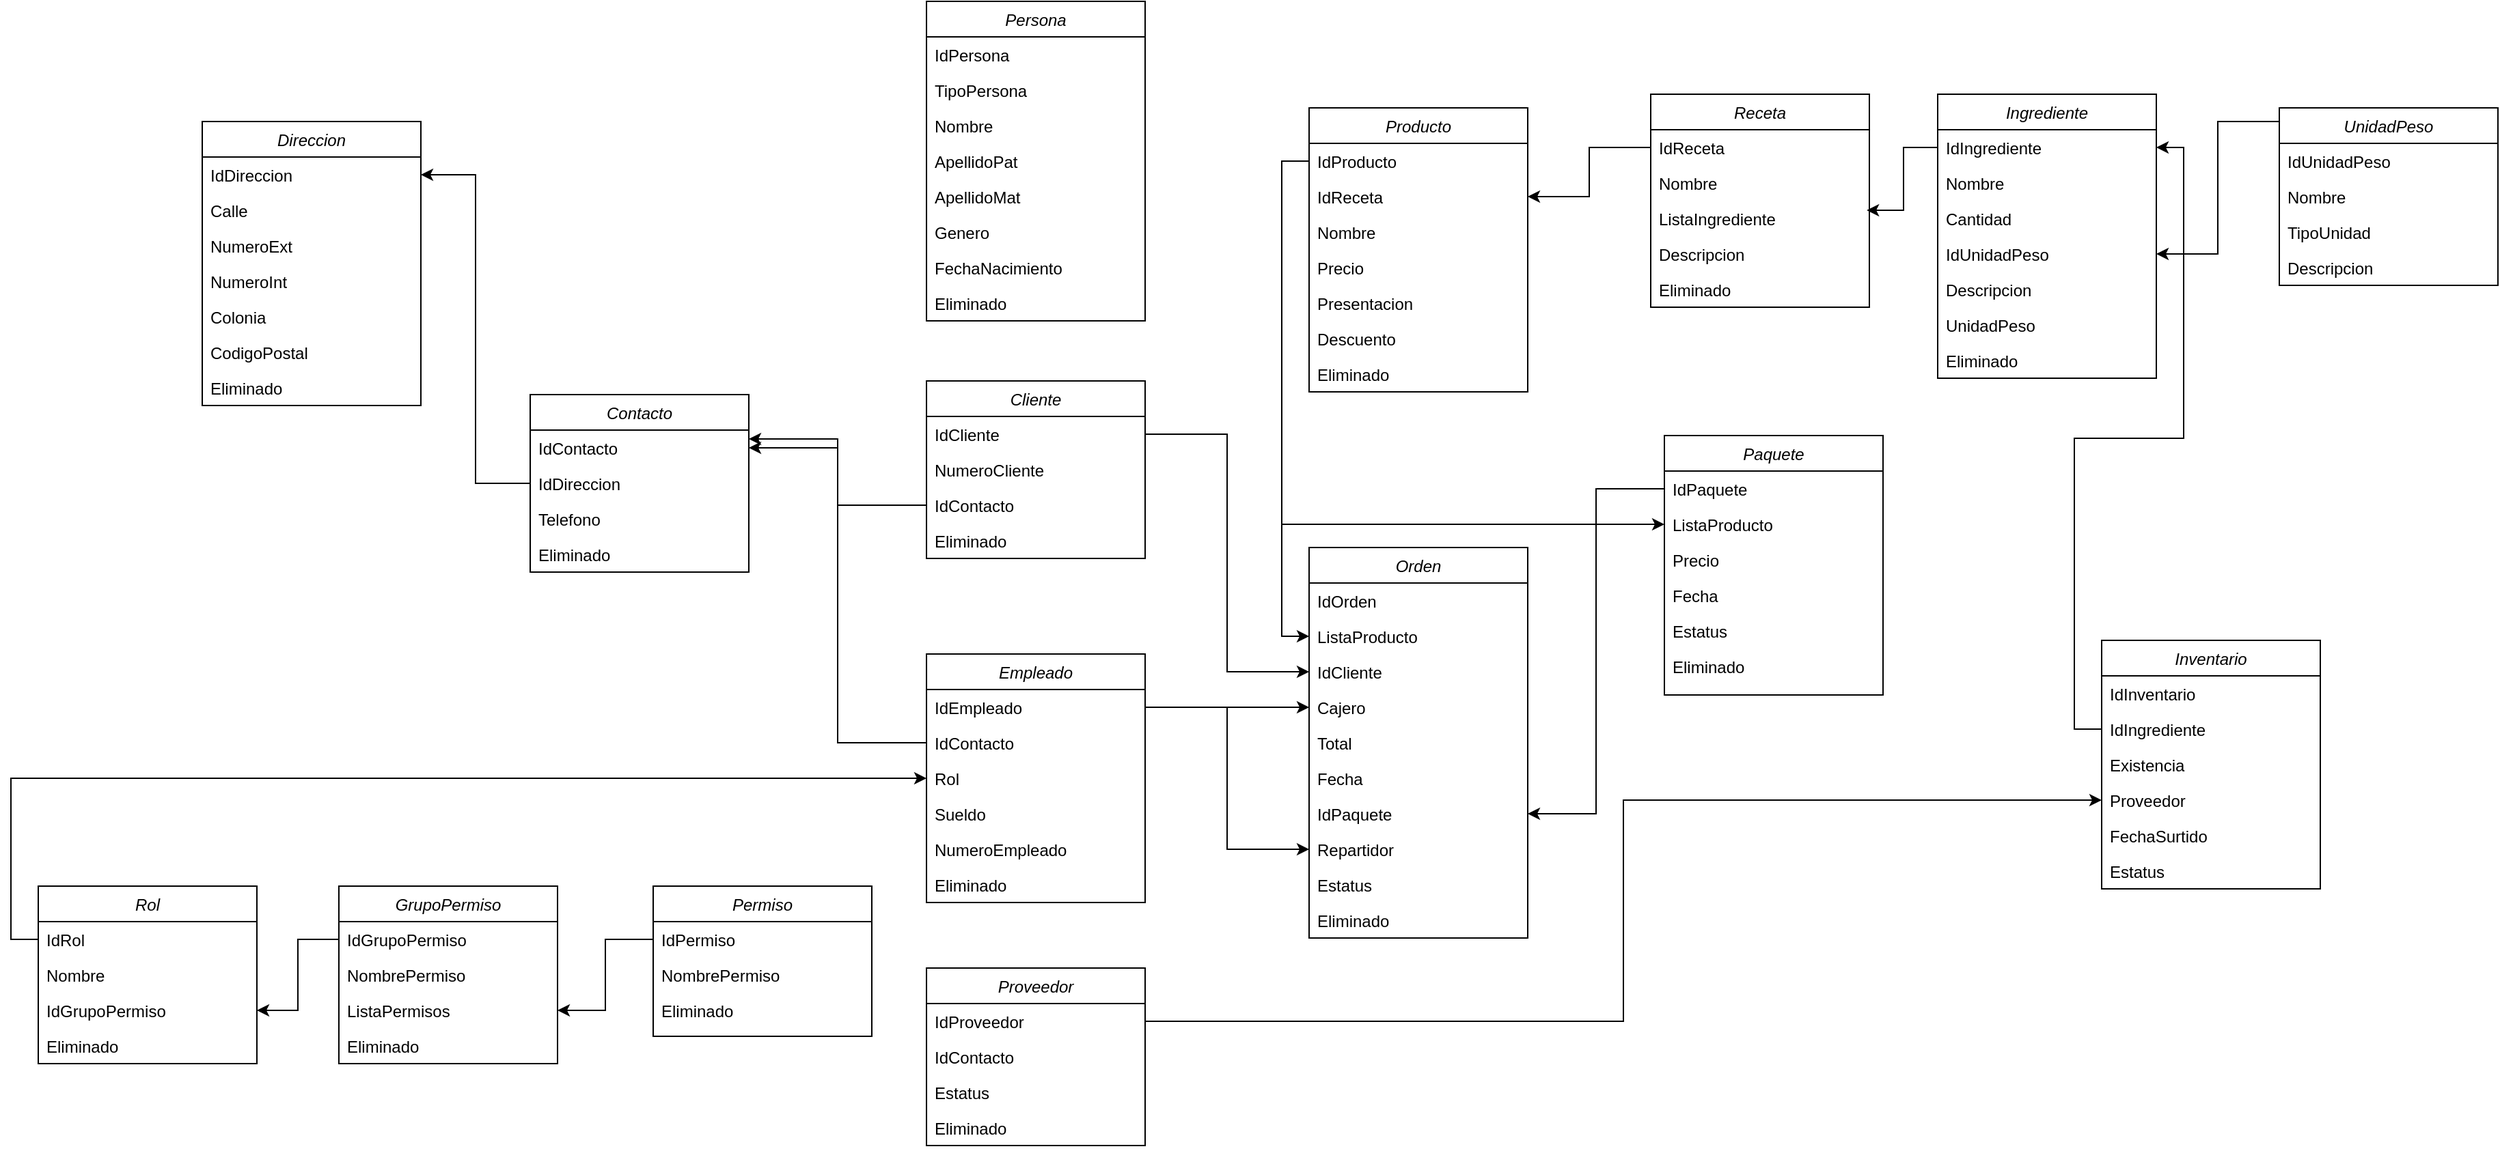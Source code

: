 <mxfile version="26.0.15">
  <diagram id="C5RBs43oDa-KdzZeNtuy" name="Page-1">
    <mxGraphModel dx="3033" dy="2372" grid="1" gridSize="10" guides="1" tooltips="1" connect="1" arrows="1" fold="1" page="1" pageScale="1" pageWidth="827" pageHeight="1169" math="0" shadow="0">
      <root>
        <mxCell id="WIyWlLk6GJQsqaUBKTNV-0" />
        <mxCell id="WIyWlLk6GJQsqaUBKTNV-1" parent="WIyWlLk6GJQsqaUBKTNV-0" />
        <mxCell id="zkfFHV4jXpPFQw0GAbJ--0" value="Persona" style="swimlane;fontStyle=2;align=center;verticalAlign=top;childLayout=stackLayout;horizontal=1;startSize=26;horizontalStack=0;resizeParent=1;resizeLast=0;collapsible=1;marginBottom=0;rounded=0;shadow=0;strokeWidth=1;" parent="WIyWlLk6GJQsqaUBKTNV-1" vertex="1">
          <mxGeometry x="-80" y="-278" width="160" height="234" as="geometry">
            <mxRectangle x="230" y="140" width="160" height="26" as="alternateBounds" />
          </mxGeometry>
        </mxCell>
        <mxCell id="zkfFHV4jXpPFQw0GAbJ--1" value="IdPersona" style="text;align=left;verticalAlign=top;spacingLeft=4;spacingRight=4;overflow=hidden;rotatable=0;points=[[0,0.5],[1,0.5]];portConstraint=eastwest;" parent="zkfFHV4jXpPFQw0GAbJ--0" vertex="1">
          <mxGeometry y="26" width="160" height="26" as="geometry" />
        </mxCell>
        <mxCell id="w_CkFgLDaV0hTRpetLpk-164" value="TipoPersona" style="text;align=left;verticalAlign=top;spacingLeft=4;spacingRight=4;overflow=hidden;rotatable=0;points=[[0,0.5],[1,0.5]];portConstraint=eastwest;" vertex="1" parent="zkfFHV4jXpPFQw0GAbJ--0">
          <mxGeometry y="52" width="160" height="26" as="geometry" />
        </mxCell>
        <mxCell id="w_CkFgLDaV0hTRpetLpk-10" value="Nombre" style="text;align=left;verticalAlign=top;spacingLeft=4;spacingRight=4;overflow=hidden;rotatable=0;points=[[0,0.5],[1,0.5]];portConstraint=eastwest;" vertex="1" parent="zkfFHV4jXpPFQw0GAbJ--0">
          <mxGeometry y="78" width="160" height="26" as="geometry" />
        </mxCell>
        <mxCell id="zkfFHV4jXpPFQw0GAbJ--2" value="ApellidoPat" style="text;align=left;verticalAlign=top;spacingLeft=4;spacingRight=4;overflow=hidden;rotatable=0;points=[[0,0.5],[1,0.5]];portConstraint=eastwest;rounded=0;shadow=0;html=0;" parent="zkfFHV4jXpPFQw0GAbJ--0" vertex="1">
          <mxGeometry y="104" width="160" height="26" as="geometry" />
        </mxCell>
        <mxCell id="w_CkFgLDaV0hTRpetLpk-0" value="ApellidoMat" style="text;align=left;verticalAlign=top;spacingLeft=4;spacingRight=4;overflow=hidden;rotatable=0;points=[[0,0.5],[1,0.5]];portConstraint=eastwest;rounded=0;shadow=0;html=0;" vertex="1" parent="zkfFHV4jXpPFQw0GAbJ--0">
          <mxGeometry y="130" width="160" height="26" as="geometry" />
        </mxCell>
        <mxCell id="zkfFHV4jXpPFQw0GAbJ--3" value="Genero" style="text;align=left;verticalAlign=top;spacingLeft=4;spacingRight=4;overflow=hidden;rotatable=0;points=[[0,0.5],[1,0.5]];portConstraint=eastwest;rounded=0;shadow=0;html=0;" parent="zkfFHV4jXpPFQw0GAbJ--0" vertex="1">
          <mxGeometry y="156" width="160" height="26" as="geometry" />
        </mxCell>
        <mxCell id="w_CkFgLDaV0hTRpetLpk-1" value="FechaNacimiento" style="text;align=left;verticalAlign=top;spacingLeft=4;spacingRight=4;overflow=hidden;rotatable=0;points=[[0,0.5],[1,0.5]];portConstraint=eastwest;rounded=0;shadow=0;html=0;" vertex="1" parent="zkfFHV4jXpPFQw0GAbJ--0">
          <mxGeometry y="182" width="160" height="26" as="geometry" />
        </mxCell>
        <mxCell id="w_CkFgLDaV0hTRpetLpk-11" value="Eliminado" style="text;align=left;verticalAlign=top;spacingLeft=4;spacingRight=4;overflow=hidden;rotatable=0;points=[[0,0.5],[1,0.5]];portConstraint=eastwest;rounded=0;shadow=0;html=0;" vertex="1" parent="zkfFHV4jXpPFQw0GAbJ--0">
          <mxGeometry y="208" width="160" height="26" as="geometry" />
        </mxCell>
        <mxCell id="w_CkFgLDaV0hTRpetLpk-4" value="Empleado" style="swimlane;fontStyle=2;align=center;verticalAlign=top;childLayout=stackLayout;horizontal=1;startSize=26;horizontalStack=0;resizeParent=1;resizeLast=0;collapsible=1;marginBottom=0;rounded=0;shadow=0;strokeWidth=1;" vertex="1" parent="WIyWlLk6GJQsqaUBKTNV-1">
          <mxGeometry x="-80" y="200" width="160" height="182" as="geometry">
            <mxRectangle x="230" y="140" width="160" height="26" as="alternateBounds" />
          </mxGeometry>
        </mxCell>
        <mxCell id="w_CkFgLDaV0hTRpetLpk-5" value="IdEmpleado" style="text;align=left;verticalAlign=top;spacingLeft=4;spacingRight=4;overflow=hidden;rotatable=0;points=[[0,0.5],[1,0.5]];portConstraint=eastwest;" vertex="1" parent="w_CkFgLDaV0hTRpetLpk-4">
          <mxGeometry y="26" width="160" height="26" as="geometry" />
        </mxCell>
        <mxCell id="w_CkFgLDaV0hTRpetLpk-62" value="IdContacto" style="text;align=left;verticalAlign=top;spacingLeft=4;spacingRight=4;overflow=hidden;rotatable=0;points=[[0,0.5],[1,0.5]];portConstraint=eastwest;" vertex="1" parent="w_CkFgLDaV0hTRpetLpk-4">
          <mxGeometry y="52" width="160" height="26" as="geometry" />
        </mxCell>
        <mxCell id="w_CkFgLDaV0hTRpetLpk-6" value="Rol" style="text;align=left;verticalAlign=top;spacingLeft=4;spacingRight=4;overflow=hidden;rotatable=0;points=[[0,0.5],[1,0.5]];portConstraint=eastwest;rounded=0;shadow=0;html=0;" vertex="1" parent="w_CkFgLDaV0hTRpetLpk-4">
          <mxGeometry y="78" width="160" height="26" as="geometry" />
        </mxCell>
        <mxCell id="w_CkFgLDaV0hTRpetLpk-7" value="Sueldo" style="text;align=left;verticalAlign=top;spacingLeft=4;spacingRight=4;overflow=hidden;rotatable=0;points=[[0,0.5],[1,0.5]];portConstraint=eastwest;rounded=0;shadow=0;html=0;" vertex="1" parent="w_CkFgLDaV0hTRpetLpk-4">
          <mxGeometry y="104" width="160" height="26" as="geometry" />
        </mxCell>
        <mxCell id="w_CkFgLDaV0hTRpetLpk-8" value="NumeroEmpleado" style="text;align=left;verticalAlign=top;spacingLeft=4;spacingRight=4;overflow=hidden;rotatable=0;points=[[0,0.5],[1,0.5]];portConstraint=eastwest;rounded=0;shadow=0;html=0;" vertex="1" parent="w_CkFgLDaV0hTRpetLpk-4">
          <mxGeometry y="130" width="160" height="26" as="geometry" />
        </mxCell>
        <mxCell id="w_CkFgLDaV0hTRpetLpk-9" value="Eliminado" style="text;align=left;verticalAlign=top;spacingLeft=4;spacingRight=4;overflow=hidden;rotatable=0;points=[[0,0.5],[1,0.5]];portConstraint=eastwest;rounded=0;shadow=0;html=0;" vertex="1" parent="w_CkFgLDaV0hTRpetLpk-4">
          <mxGeometry y="156" width="160" height="26" as="geometry" />
        </mxCell>
        <mxCell id="w_CkFgLDaV0hTRpetLpk-12" value="Permiso" style="swimlane;fontStyle=2;align=center;verticalAlign=top;childLayout=stackLayout;horizontal=1;startSize=26;horizontalStack=0;resizeParent=1;resizeLast=0;collapsible=1;marginBottom=0;rounded=0;shadow=0;strokeWidth=1;" vertex="1" parent="WIyWlLk6GJQsqaUBKTNV-1">
          <mxGeometry x="-280" y="370" width="160" height="110" as="geometry">
            <mxRectangle x="230" y="140" width="160" height="26" as="alternateBounds" />
          </mxGeometry>
        </mxCell>
        <mxCell id="w_CkFgLDaV0hTRpetLpk-13" value="IdPermiso" style="text;align=left;verticalAlign=top;spacingLeft=4;spacingRight=4;overflow=hidden;rotatable=0;points=[[0,0.5],[1,0.5]];portConstraint=eastwest;" vertex="1" parent="w_CkFgLDaV0hTRpetLpk-12">
          <mxGeometry y="26" width="160" height="26" as="geometry" />
        </mxCell>
        <mxCell id="w_CkFgLDaV0hTRpetLpk-14" value="NombrePermiso" style="text;align=left;verticalAlign=top;spacingLeft=4;spacingRight=4;overflow=hidden;rotatable=0;points=[[0,0.5],[1,0.5]];portConstraint=eastwest;rounded=0;shadow=0;html=0;" vertex="1" parent="w_CkFgLDaV0hTRpetLpk-12">
          <mxGeometry y="52" width="160" height="26" as="geometry" />
        </mxCell>
        <mxCell id="w_CkFgLDaV0hTRpetLpk-17" value="Eliminado" style="text;align=left;verticalAlign=top;spacingLeft=4;spacingRight=4;overflow=hidden;rotatable=0;points=[[0,0.5],[1,0.5]];portConstraint=eastwest;rounded=0;shadow=0;html=0;" vertex="1" parent="w_CkFgLDaV0hTRpetLpk-12">
          <mxGeometry y="78" width="160" height="26" as="geometry" />
        </mxCell>
        <mxCell id="w_CkFgLDaV0hTRpetLpk-20" value="GrupoPermiso" style="swimlane;fontStyle=2;align=center;verticalAlign=top;childLayout=stackLayout;horizontal=1;startSize=26;horizontalStack=0;resizeParent=1;resizeLast=0;collapsible=1;marginBottom=0;rounded=0;shadow=0;strokeWidth=1;" vertex="1" parent="WIyWlLk6GJQsqaUBKTNV-1">
          <mxGeometry x="-510" y="370" width="160" height="130" as="geometry">
            <mxRectangle x="230" y="140" width="160" height="26" as="alternateBounds" />
          </mxGeometry>
        </mxCell>
        <mxCell id="w_CkFgLDaV0hTRpetLpk-21" value="IdGrupoPermiso" style="text;align=left;verticalAlign=top;spacingLeft=4;spacingRight=4;overflow=hidden;rotatable=0;points=[[0,0.5],[1,0.5]];portConstraint=eastwest;" vertex="1" parent="w_CkFgLDaV0hTRpetLpk-20">
          <mxGeometry y="26" width="160" height="26" as="geometry" />
        </mxCell>
        <mxCell id="w_CkFgLDaV0hTRpetLpk-22" value="NombrePermiso" style="text;align=left;verticalAlign=top;spacingLeft=4;spacingRight=4;overflow=hidden;rotatable=0;points=[[0,0.5],[1,0.5]];portConstraint=eastwest;rounded=0;shadow=0;html=0;" vertex="1" parent="w_CkFgLDaV0hTRpetLpk-20">
          <mxGeometry y="52" width="160" height="26" as="geometry" />
        </mxCell>
        <mxCell id="w_CkFgLDaV0hTRpetLpk-23" value="ListaPermisos" style="text;align=left;verticalAlign=top;spacingLeft=4;spacingRight=4;overflow=hidden;rotatable=0;points=[[0,0.5],[1,0.5]];portConstraint=eastwest;rounded=0;shadow=0;html=0;" vertex="1" parent="w_CkFgLDaV0hTRpetLpk-20">
          <mxGeometry y="78" width="160" height="26" as="geometry" />
        </mxCell>
        <mxCell id="w_CkFgLDaV0hTRpetLpk-34" value="Eliminado" style="text;align=left;verticalAlign=top;spacingLeft=4;spacingRight=4;overflow=hidden;rotatable=0;points=[[0,0.5],[1,0.5]];portConstraint=eastwest;rounded=0;shadow=0;html=0;" vertex="1" parent="w_CkFgLDaV0hTRpetLpk-20">
          <mxGeometry y="104" width="160" height="26" as="geometry" />
        </mxCell>
        <mxCell id="w_CkFgLDaV0hTRpetLpk-26" value="Rol" style="swimlane;fontStyle=2;align=center;verticalAlign=top;childLayout=stackLayout;horizontal=1;startSize=26;horizontalStack=0;resizeParent=1;resizeLast=0;collapsible=1;marginBottom=0;rounded=0;shadow=0;strokeWidth=1;" vertex="1" parent="WIyWlLk6GJQsqaUBKTNV-1">
          <mxGeometry x="-730" y="370" width="160" height="130" as="geometry">
            <mxRectangle x="230" y="140" width="160" height="26" as="alternateBounds" />
          </mxGeometry>
        </mxCell>
        <mxCell id="w_CkFgLDaV0hTRpetLpk-27" value="IdRol" style="text;align=left;verticalAlign=top;spacingLeft=4;spacingRight=4;overflow=hidden;rotatable=0;points=[[0,0.5],[1,0.5]];portConstraint=eastwest;" vertex="1" parent="w_CkFgLDaV0hTRpetLpk-26">
          <mxGeometry y="26" width="160" height="26" as="geometry" />
        </mxCell>
        <mxCell id="w_CkFgLDaV0hTRpetLpk-28" value="Nombre" style="text;align=left;verticalAlign=top;spacingLeft=4;spacingRight=4;overflow=hidden;rotatable=0;points=[[0,0.5],[1,0.5]];portConstraint=eastwest;rounded=0;shadow=0;html=0;" vertex="1" parent="w_CkFgLDaV0hTRpetLpk-26">
          <mxGeometry y="52" width="160" height="26" as="geometry" />
        </mxCell>
        <mxCell id="w_CkFgLDaV0hTRpetLpk-33" value="IdGrupoPermiso" style="text;align=left;verticalAlign=top;spacingLeft=4;spacingRight=4;overflow=hidden;rotatable=0;points=[[0,0.5],[1,0.5]];portConstraint=eastwest;rounded=0;shadow=0;html=0;" vertex="1" parent="w_CkFgLDaV0hTRpetLpk-26">
          <mxGeometry y="78" width="160" height="26" as="geometry" />
        </mxCell>
        <mxCell id="w_CkFgLDaV0hTRpetLpk-29" value="Eliminado" style="text;align=left;verticalAlign=top;spacingLeft=4;spacingRight=4;overflow=hidden;rotatable=0;points=[[0,0.5],[1,0.5]];portConstraint=eastwest;rounded=0;shadow=0;html=0;" vertex="1" parent="w_CkFgLDaV0hTRpetLpk-26">
          <mxGeometry y="104" width="160" height="26" as="geometry" />
        </mxCell>
        <mxCell id="w_CkFgLDaV0hTRpetLpk-30" style="edgeStyle=orthogonalEdgeStyle;rounded=0;orthogonalLoop=1;jettySize=auto;html=1;exitX=0;exitY=0.5;exitDx=0;exitDy=0;entryX=0;entryY=0.5;entryDx=0;entryDy=0;" edge="1" parent="WIyWlLk6GJQsqaUBKTNV-1" source="w_CkFgLDaV0hTRpetLpk-27" target="w_CkFgLDaV0hTRpetLpk-6">
          <mxGeometry relative="1" as="geometry" />
        </mxCell>
        <mxCell id="w_CkFgLDaV0hTRpetLpk-35" style="edgeStyle=orthogonalEdgeStyle;rounded=0;orthogonalLoop=1;jettySize=auto;html=1;exitX=0;exitY=0.5;exitDx=0;exitDy=0;" edge="1" parent="WIyWlLk6GJQsqaUBKTNV-1" source="w_CkFgLDaV0hTRpetLpk-21" target="w_CkFgLDaV0hTRpetLpk-33">
          <mxGeometry relative="1" as="geometry" />
        </mxCell>
        <mxCell id="w_CkFgLDaV0hTRpetLpk-36" value="Cliente" style="swimlane;fontStyle=2;align=center;verticalAlign=top;childLayout=stackLayout;horizontal=1;startSize=26;horizontalStack=0;resizeParent=1;resizeLast=0;collapsible=1;marginBottom=0;rounded=0;shadow=0;strokeWidth=1;" vertex="1" parent="WIyWlLk6GJQsqaUBKTNV-1">
          <mxGeometry x="-80" width="160" height="130" as="geometry">
            <mxRectangle x="230" y="140" width="160" height="26" as="alternateBounds" />
          </mxGeometry>
        </mxCell>
        <mxCell id="w_CkFgLDaV0hTRpetLpk-37" value="IdCliente" style="text;align=left;verticalAlign=top;spacingLeft=4;spacingRight=4;overflow=hidden;rotatable=0;points=[[0,0.5],[1,0.5]];portConstraint=eastwest;" vertex="1" parent="w_CkFgLDaV0hTRpetLpk-36">
          <mxGeometry y="26" width="160" height="26" as="geometry" />
        </mxCell>
        <mxCell id="w_CkFgLDaV0hTRpetLpk-38" value="NumeroCliente" style="text;align=left;verticalAlign=top;spacingLeft=4;spacingRight=4;overflow=hidden;rotatable=0;points=[[0,0.5],[1,0.5]];portConstraint=eastwest;rounded=0;shadow=0;html=0;" vertex="1" parent="w_CkFgLDaV0hTRpetLpk-36">
          <mxGeometry y="52" width="160" height="26" as="geometry" />
        </mxCell>
        <mxCell id="w_CkFgLDaV0hTRpetLpk-60" value="IdContacto" style="text;align=left;verticalAlign=top;spacingLeft=4;spacingRight=4;overflow=hidden;rotatable=0;points=[[0,0.5],[1,0.5]];portConstraint=eastwest;rounded=0;shadow=0;html=0;" vertex="1" parent="w_CkFgLDaV0hTRpetLpk-36">
          <mxGeometry y="78" width="160" height="26" as="geometry" />
        </mxCell>
        <mxCell id="w_CkFgLDaV0hTRpetLpk-41" value="Eliminado" style="text;align=left;verticalAlign=top;spacingLeft=4;spacingRight=4;overflow=hidden;rotatable=0;points=[[0,0.5],[1,0.5]];portConstraint=eastwest;rounded=0;shadow=0;html=0;" vertex="1" parent="w_CkFgLDaV0hTRpetLpk-36">
          <mxGeometry y="104" width="160" height="26" as="geometry" />
        </mxCell>
        <mxCell id="w_CkFgLDaV0hTRpetLpk-42" value="Contacto" style="swimlane;fontStyle=2;align=center;verticalAlign=top;childLayout=stackLayout;horizontal=1;startSize=26;horizontalStack=0;resizeParent=1;resizeLast=0;collapsible=1;marginBottom=0;rounded=0;shadow=0;strokeWidth=1;" vertex="1" parent="WIyWlLk6GJQsqaUBKTNV-1">
          <mxGeometry x="-370" y="10" width="160" height="130" as="geometry">
            <mxRectangle x="230" y="140" width="160" height="26" as="alternateBounds" />
          </mxGeometry>
        </mxCell>
        <mxCell id="w_CkFgLDaV0hTRpetLpk-43" value="IdContacto" style="text;align=left;verticalAlign=top;spacingLeft=4;spacingRight=4;overflow=hidden;rotatable=0;points=[[0,0.5],[1,0.5]];portConstraint=eastwest;" vertex="1" parent="w_CkFgLDaV0hTRpetLpk-42">
          <mxGeometry y="26" width="160" height="26" as="geometry" />
        </mxCell>
        <mxCell id="w_CkFgLDaV0hTRpetLpk-44" value="IdDireccion" style="text;align=left;verticalAlign=top;spacingLeft=4;spacingRight=4;overflow=hidden;rotatable=0;points=[[0,0.5],[1,0.5]];portConstraint=eastwest;rounded=0;shadow=0;html=0;" vertex="1" parent="w_CkFgLDaV0hTRpetLpk-42">
          <mxGeometry y="52" width="160" height="26" as="geometry" />
        </mxCell>
        <mxCell id="w_CkFgLDaV0hTRpetLpk-58" value="Telefono" style="text;align=left;verticalAlign=top;spacingLeft=4;spacingRight=4;overflow=hidden;rotatable=0;points=[[0,0.5],[1,0.5]];portConstraint=eastwest;rounded=0;shadow=0;html=0;" vertex="1" parent="w_CkFgLDaV0hTRpetLpk-42">
          <mxGeometry y="78" width="160" height="26" as="geometry" />
        </mxCell>
        <mxCell id="w_CkFgLDaV0hTRpetLpk-45" value="Eliminado" style="text;align=left;verticalAlign=top;spacingLeft=4;spacingRight=4;overflow=hidden;rotatable=0;points=[[0,0.5],[1,0.5]];portConstraint=eastwest;rounded=0;shadow=0;html=0;" vertex="1" parent="w_CkFgLDaV0hTRpetLpk-42">
          <mxGeometry y="104" width="160" height="26" as="geometry" />
        </mxCell>
        <mxCell id="w_CkFgLDaV0hTRpetLpk-47" value="Direccion" style="swimlane;fontStyle=2;align=center;verticalAlign=top;childLayout=stackLayout;horizontal=1;startSize=26;horizontalStack=0;resizeParent=1;resizeLast=0;collapsible=1;marginBottom=0;rounded=0;shadow=0;strokeWidth=1;" vertex="1" parent="WIyWlLk6GJQsqaUBKTNV-1">
          <mxGeometry x="-610" y="-190" width="160" height="208" as="geometry">
            <mxRectangle x="230" y="140" width="160" height="26" as="alternateBounds" />
          </mxGeometry>
        </mxCell>
        <mxCell id="w_CkFgLDaV0hTRpetLpk-48" value="IdDireccion" style="text;align=left;verticalAlign=top;spacingLeft=4;spacingRight=4;overflow=hidden;rotatable=0;points=[[0,0.5],[1,0.5]];portConstraint=eastwest;" vertex="1" parent="w_CkFgLDaV0hTRpetLpk-47">
          <mxGeometry y="26" width="160" height="26" as="geometry" />
        </mxCell>
        <mxCell id="w_CkFgLDaV0hTRpetLpk-53" value="Calle" style="text;align=left;verticalAlign=top;spacingLeft=4;spacingRight=4;overflow=hidden;rotatable=0;points=[[0,0.5],[1,0.5]];portConstraint=eastwest;" vertex="1" parent="w_CkFgLDaV0hTRpetLpk-47">
          <mxGeometry y="52" width="160" height="26" as="geometry" />
        </mxCell>
        <mxCell id="w_CkFgLDaV0hTRpetLpk-49" value="NumeroExt" style="text;align=left;verticalAlign=top;spacingLeft=4;spacingRight=4;overflow=hidden;rotatable=0;points=[[0,0.5],[1,0.5]];portConstraint=eastwest;rounded=0;shadow=0;html=0;" vertex="1" parent="w_CkFgLDaV0hTRpetLpk-47">
          <mxGeometry y="78" width="160" height="26" as="geometry" />
        </mxCell>
        <mxCell id="w_CkFgLDaV0hTRpetLpk-55" value="NumeroInt" style="text;align=left;verticalAlign=top;spacingLeft=4;spacingRight=4;overflow=hidden;rotatable=0;points=[[0,0.5],[1,0.5]];portConstraint=eastwest;rounded=0;shadow=0;html=0;" vertex="1" parent="w_CkFgLDaV0hTRpetLpk-47">
          <mxGeometry y="104" width="160" height="26" as="geometry" />
        </mxCell>
        <mxCell id="w_CkFgLDaV0hTRpetLpk-56" value="Colonia" style="text;align=left;verticalAlign=top;spacingLeft=4;spacingRight=4;overflow=hidden;rotatable=0;points=[[0,0.5],[1,0.5]];portConstraint=eastwest;rounded=0;shadow=0;html=0;" vertex="1" parent="w_CkFgLDaV0hTRpetLpk-47">
          <mxGeometry y="130" width="160" height="26" as="geometry" />
        </mxCell>
        <mxCell id="w_CkFgLDaV0hTRpetLpk-57" value="CodigoPostal" style="text;align=left;verticalAlign=top;spacingLeft=4;spacingRight=4;overflow=hidden;rotatable=0;points=[[0,0.5],[1,0.5]];portConstraint=eastwest;rounded=0;shadow=0;html=0;" vertex="1" parent="w_CkFgLDaV0hTRpetLpk-47">
          <mxGeometry y="156" width="160" height="26" as="geometry" />
        </mxCell>
        <mxCell id="w_CkFgLDaV0hTRpetLpk-50" value="Eliminado" style="text;align=left;verticalAlign=top;spacingLeft=4;spacingRight=4;overflow=hidden;rotatable=0;points=[[0,0.5],[1,0.5]];portConstraint=eastwest;rounded=0;shadow=0;html=0;" vertex="1" parent="w_CkFgLDaV0hTRpetLpk-47">
          <mxGeometry y="182" width="160" height="26" as="geometry" />
        </mxCell>
        <mxCell id="w_CkFgLDaV0hTRpetLpk-59" style="edgeStyle=orthogonalEdgeStyle;rounded=0;orthogonalLoop=1;jettySize=auto;html=1;exitX=0;exitY=0.5;exitDx=0;exitDy=0;entryX=1;entryY=0.5;entryDx=0;entryDy=0;" edge="1" parent="WIyWlLk6GJQsqaUBKTNV-1" source="w_CkFgLDaV0hTRpetLpk-44" target="w_CkFgLDaV0hTRpetLpk-48">
          <mxGeometry relative="1" as="geometry" />
        </mxCell>
        <mxCell id="w_CkFgLDaV0hTRpetLpk-61" style="edgeStyle=orthogonalEdgeStyle;rounded=0;orthogonalLoop=1;jettySize=auto;html=1;entryX=1;entryY=0.25;entryDx=0;entryDy=0;" edge="1" parent="WIyWlLk6GJQsqaUBKTNV-1" source="w_CkFgLDaV0hTRpetLpk-60" target="w_CkFgLDaV0hTRpetLpk-42">
          <mxGeometry relative="1" as="geometry" />
        </mxCell>
        <mxCell id="w_CkFgLDaV0hTRpetLpk-63" style="edgeStyle=orthogonalEdgeStyle;rounded=0;orthogonalLoop=1;jettySize=auto;html=1;entryX=1;entryY=0.5;entryDx=0;entryDy=0;" edge="1" parent="WIyWlLk6GJQsqaUBKTNV-1" source="w_CkFgLDaV0hTRpetLpk-62" target="w_CkFgLDaV0hTRpetLpk-43">
          <mxGeometry relative="1" as="geometry" />
        </mxCell>
        <mxCell id="w_CkFgLDaV0hTRpetLpk-66" style="edgeStyle=orthogonalEdgeStyle;rounded=0;orthogonalLoop=1;jettySize=auto;html=1;exitX=0;exitY=0.5;exitDx=0;exitDy=0;entryX=1;entryY=0.5;entryDx=0;entryDy=0;" edge="1" parent="WIyWlLk6GJQsqaUBKTNV-1" source="w_CkFgLDaV0hTRpetLpk-13" target="w_CkFgLDaV0hTRpetLpk-23">
          <mxGeometry relative="1" as="geometry" />
        </mxCell>
        <mxCell id="w_CkFgLDaV0hTRpetLpk-67" value="Producto" style="swimlane;fontStyle=2;align=center;verticalAlign=top;childLayout=stackLayout;horizontal=1;startSize=26;horizontalStack=0;resizeParent=1;resizeLast=0;collapsible=1;marginBottom=0;rounded=0;shadow=0;strokeWidth=1;" vertex="1" parent="WIyWlLk6GJQsqaUBKTNV-1">
          <mxGeometry x="200" y="-200" width="160" height="208" as="geometry">
            <mxRectangle x="230" y="140" width="160" height="26" as="alternateBounds" />
          </mxGeometry>
        </mxCell>
        <mxCell id="w_CkFgLDaV0hTRpetLpk-68" value="IdProducto" style="text;align=left;verticalAlign=top;spacingLeft=4;spacingRight=4;overflow=hidden;rotatable=0;points=[[0,0.5],[1,0.5]];portConstraint=eastwest;" vertex="1" parent="w_CkFgLDaV0hTRpetLpk-67">
          <mxGeometry y="26" width="160" height="26" as="geometry" />
        </mxCell>
        <mxCell id="w_CkFgLDaV0hTRpetLpk-100" value="IdReceta" style="text;align=left;verticalAlign=top;spacingLeft=4;spacingRight=4;overflow=hidden;rotatable=0;points=[[0,0.5],[1,0.5]];portConstraint=eastwest;" vertex="1" parent="w_CkFgLDaV0hTRpetLpk-67">
          <mxGeometry y="52" width="160" height="26" as="geometry" />
        </mxCell>
        <mxCell id="w_CkFgLDaV0hTRpetLpk-69" value="Nombre" style="text;align=left;verticalAlign=top;spacingLeft=4;spacingRight=4;overflow=hidden;rotatable=0;points=[[0,0.5],[1,0.5]];portConstraint=eastwest;rounded=0;shadow=0;html=0;" vertex="1" parent="w_CkFgLDaV0hTRpetLpk-67">
          <mxGeometry y="78" width="160" height="26" as="geometry" />
        </mxCell>
        <mxCell id="w_CkFgLDaV0hTRpetLpk-70" value="Precio" style="text;align=left;verticalAlign=top;spacingLeft=4;spacingRight=4;overflow=hidden;rotatable=0;points=[[0,0.5],[1,0.5]];portConstraint=eastwest;rounded=0;shadow=0;html=0;" vertex="1" parent="w_CkFgLDaV0hTRpetLpk-67">
          <mxGeometry y="104" width="160" height="26" as="geometry" />
        </mxCell>
        <mxCell id="w_CkFgLDaV0hTRpetLpk-72" value="Presentacion" style="text;align=left;verticalAlign=top;spacingLeft=4;spacingRight=4;overflow=hidden;rotatable=0;points=[[0,0.5],[1,0.5]];portConstraint=eastwest;rounded=0;shadow=0;html=0;" vertex="1" parent="w_CkFgLDaV0hTRpetLpk-67">
          <mxGeometry y="130" width="160" height="26" as="geometry" />
        </mxCell>
        <mxCell id="w_CkFgLDaV0hTRpetLpk-121" value="Descuento" style="text;align=left;verticalAlign=top;spacingLeft=4;spacingRight=4;overflow=hidden;rotatable=0;points=[[0,0.5],[1,0.5]];portConstraint=eastwest;rounded=0;shadow=0;html=0;" vertex="1" parent="w_CkFgLDaV0hTRpetLpk-67">
          <mxGeometry y="156" width="160" height="26" as="geometry" />
        </mxCell>
        <mxCell id="w_CkFgLDaV0hTRpetLpk-71" value="Eliminado" style="text;align=left;verticalAlign=top;spacingLeft=4;spacingRight=4;overflow=hidden;rotatable=0;points=[[0,0.5],[1,0.5]];portConstraint=eastwest;rounded=0;shadow=0;html=0;" vertex="1" parent="w_CkFgLDaV0hTRpetLpk-67">
          <mxGeometry y="182" width="160" height="26" as="geometry" />
        </mxCell>
        <mxCell id="w_CkFgLDaV0hTRpetLpk-73" value="Receta" style="swimlane;fontStyle=2;align=center;verticalAlign=top;childLayout=stackLayout;horizontal=1;startSize=26;horizontalStack=0;resizeParent=1;resizeLast=0;collapsible=1;marginBottom=0;rounded=0;shadow=0;strokeWidth=1;" vertex="1" parent="WIyWlLk6GJQsqaUBKTNV-1">
          <mxGeometry x="450" y="-210" width="160" height="156" as="geometry">
            <mxRectangle x="230" y="140" width="160" height="26" as="alternateBounds" />
          </mxGeometry>
        </mxCell>
        <mxCell id="w_CkFgLDaV0hTRpetLpk-74" value="IdReceta" style="text;align=left;verticalAlign=top;spacingLeft=4;spacingRight=4;overflow=hidden;rotatable=0;points=[[0,0.5],[1,0.5]];portConstraint=eastwest;" vertex="1" parent="w_CkFgLDaV0hTRpetLpk-73">
          <mxGeometry y="26" width="160" height="26" as="geometry" />
        </mxCell>
        <mxCell id="w_CkFgLDaV0hTRpetLpk-75" value="Nombre" style="text;align=left;verticalAlign=top;spacingLeft=4;spacingRight=4;overflow=hidden;rotatable=0;points=[[0,0.5],[1,0.5]];portConstraint=eastwest;rounded=0;shadow=0;html=0;" vertex="1" parent="w_CkFgLDaV0hTRpetLpk-73">
          <mxGeometry y="52" width="160" height="26" as="geometry" />
        </mxCell>
        <mxCell id="w_CkFgLDaV0hTRpetLpk-76" value="ListaIngrediente" style="text;align=left;verticalAlign=top;spacingLeft=4;spacingRight=4;overflow=hidden;rotatable=0;points=[[0,0.5],[1,0.5]];portConstraint=eastwest;rounded=0;shadow=0;html=0;" vertex="1" parent="w_CkFgLDaV0hTRpetLpk-73">
          <mxGeometry y="78" width="160" height="26" as="geometry" />
        </mxCell>
        <mxCell id="w_CkFgLDaV0hTRpetLpk-77" value="Descripcion" style="text;align=left;verticalAlign=top;spacingLeft=4;spacingRight=4;overflow=hidden;rotatable=0;points=[[0,0.5],[1,0.5]];portConstraint=eastwest;rounded=0;shadow=0;html=0;" vertex="1" parent="w_CkFgLDaV0hTRpetLpk-73">
          <mxGeometry y="104" width="160" height="26" as="geometry" />
        </mxCell>
        <mxCell id="w_CkFgLDaV0hTRpetLpk-78" value="Eliminado" style="text;align=left;verticalAlign=top;spacingLeft=4;spacingRight=4;overflow=hidden;rotatable=0;points=[[0,0.5],[1,0.5]];portConstraint=eastwest;rounded=0;shadow=0;html=0;" vertex="1" parent="w_CkFgLDaV0hTRpetLpk-73">
          <mxGeometry y="130" width="160" height="26" as="geometry" />
        </mxCell>
        <mxCell id="w_CkFgLDaV0hTRpetLpk-79" value="Ingrediente" style="swimlane;fontStyle=2;align=center;verticalAlign=top;childLayout=stackLayout;horizontal=1;startSize=26;horizontalStack=0;resizeParent=1;resizeLast=0;collapsible=1;marginBottom=0;rounded=0;shadow=0;strokeWidth=1;" vertex="1" parent="WIyWlLk6GJQsqaUBKTNV-1">
          <mxGeometry x="660" y="-210" width="160" height="208" as="geometry">
            <mxRectangle x="230" y="140" width="160" height="26" as="alternateBounds" />
          </mxGeometry>
        </mxCell>
        <mxCell id="w_CkFgLDaV0hTRpetLpk-80" value="IdIngrediente" style="text;align=left;verticalAlign=top;spacingLeft=4;spacingRight=4;overflow=hidden;rotatable=0;points=[[0,0.5],[1,0.5]];portConstraint=eastwest;" vertex="1" parent="w_CkFgLDaV0hTRpetLpk-79">
          <mxGeometry y="26" width="160" height="26" as="geometry" />
        </mxCell>
        <mxCell id="w_CkFgLDaV0hTRpetLpk-81" value="Nombre" style="text;align=left;verticalAlign=top;spacingLeft=4;spacingRight=4;overflow=hidden;rotatable=0;points=[[0,0.5],[1,0.5]];portConstraint=eastwest;rounded=0;shadow=0;html=0;" vertex="1" parent="w_CkFgLDaV0hTRpetLpk-79">
          <mxGeometry y="52" width="160" height="26" as="geometry" />
        </mxCell>
        <mxCell id="w_CkFgLDaV0hTRpetLpk-94" value="Cantidad" style="text;align=left;verticalAlign=top;spacingLeft=4;spacingRight=4;overflow=hidden;rotatable=0;points=[[0,0.5],[1,0.5]];portConstraint=eastwest;rounded=0;shadow=0;html=0;" vertex="1" parent="w_CkFgLDaV0hTRpetLpk-79">
          <mxGeometry y="78" width="160" height="26" as="geometry" />
        </mxCell>
        <mxCell id="w_CkFgLDaV0hTRpetLpk-96" value="IdUnidadPeso" style="text;align=left;verticalAlign=top;spacingLeft=4;spacingRight=4;overflow=hidden;rotatable=0;points=[[0,0.5],[1,0.5]];portConstraint=eastwest;rounded=0;shadow=0;html=0;" vertex="1" parent="w_CkFgLDaV0hTRpetLpk-79">
          <mxGeometry y="104" width="160" height="26" as="geometry" />
        </mxCell>
        <mxCell id="w_CkFgLDaV0hTRpetLpk-83" value="Descripcion" style="text;align=left;verticalAlign=top;spacingLeft=4;spacingRight=4;overflow=hidden;rotatable=0;points=[[0,0.5],[1,0.5]];portConstraint=eastwest;rounded=0;shadow=0;html=0;" vertex="1" parent="w_CkFgLDaV0hTRpetLpk-79">
          <mxGeometry y="130" width="160" height="26" as="geometry" />
        </mxCell>
        <mxCell id="w_CkFgLDaV0hTRpetLpk-84" value="UnidadPeso" style="text;align=left;verticalAlign=top;spacingLeft=4;spacingRight=4;overflow=hidden;rotatable=0;points=[[0,0.5],[1,0.5]];portConstraint=eastwest;rounded=0;shadow=0;html=0;" vertex="1" parent="w_CkFgLDaV0hTRpetLpk-79">
          <mxGeometry y="156" width="160" height="26" as="geometry" />
        </mxCell>
        <mxCell id="w_CkFgLDaV0hTRpetLpk-92" value="Eliminado" style="text;align=left;verticalAlign=top;spacingLeft=4;spacingRight=4;overflow=hidden;rotatable=0;points=[[0,0.5],[1,0.5]];portConstraint=eastwest;rounded=0;shadow=0;html=0;" vertex="1" parent="w_CkFgLDaV0hTRpetLpk-79">
          <mxGeometry y="182" width="160" height="26" as="geometry" />
        </mxCell>
        <mxCell id="w_CkFgLDaV0hTRpetLpk-97" style="edgeStyle=orthogonalEdgeStyle;rounded=0;orthogonalLoop=1;jettySize=auto;html=1;exitX=0;exitY=0;exitDx=0;exitDy=0;" edge="1" parent="WIyWlLk6GJQsqaUBKTNV-1" source="w_CkFgLDaV0hTRpetLpk-85" target="w_CkFgLDaV0hTRpetLpk-96">
          <mxGeometry relative="1" as="geometry">
            <Array as="points">
              <mxPoint x="910" y="-190" />
              <mxPoint x="865" y="-190" />
              <mxPoint x="865" y="-93" />
            </Array>
          </mxGeometry>
        </mxCell>
        <mxCell id="w_CkFgLDaV0hTRpetLpk-85" value="UnidadPeso" style="swimlane;fontStyle=2;align=center;verticalAlign=top;childLayout=stackLayout;horizontal=1;startSize=26;horizontalStack=0;resizeParent=1;resizeLast=0;collapsible=1;marginBottom=0;rounded=0;shadow=0;strokeWidth=1;" vertex="1" parent="WIyWlLk6GJQsqaUBKTNV-1">
          <mxGeometry x="910" y="-200" width="160" height="130" as="geometry">
            <mxRectangle x="230" y="140" width="160" height="26" as="alternateBounds" />
          </mxGeometry>
        </mxCell>
        <mxCell id="w_CkFgLDaV0hTRpetLpk-86" value="IdUnidadPeso" style="text;align=left;verticalAlign=top;spacingLeft=4;spacingRight=4;overflow=hidden;rotatable=0;points=[[0,0.5],[1,0.5]];portConstraint=eastwest;" vertex="1" parent="w_CkFgLDaV0hTRpetLpk-85">
          <mxGeometry y="26" width="160" height="26" as="geometry" />
        </mxCell>
        <mxCell id="w_CkFgLDaV0hTRpetLpk-87" value="Nombre" style="text;align=left;verticalAlign=top;spacingLeft=4;spacingRight=4;overflow=hidden;rotatable=0;points=[[0,0.5],[1,0.5]];portConstraint=eastwest;rounded=0;shadow=0;html=0;" vertex="1" parent="w_CkFgLDaV0hTRpetLpk-85">
          <mxGeometry y="52" width="160" height="26" as="geometry" />
        </mxCell>
        <mxCell id="w_CkFgLDaV0hTRpetLpk-88" value="TipoUnidad" style="text;align=left;verticalAlign=top;spacingLeft=4;spacingRight=4;overflow=hidden;rotatable=0;points=[[0,0.5],[1,0.5]];portConstraint=eastwest;rounded=0;shadow=0;html=0;" vertex="1" parent="w_CkFgLDaV0hTRpetLpk-85">
          <mxGeometry y="78" width="160" height="26" as="geometry" />
        </mxCell>
        <mxCell id="w_CkFgLDaV0hTRpetLpk-89" value="Descripcion" style="text;align=left;verticalAlign=top;spacingLeft=4;spacingRight=4;overflow=hidden;rotatable=0;points=[[0,0.5],[1,0.5]];portConstraint=eastwest;rounded=0;shadow=0;html=0;" vertex="1" parent="w_CkFgLDaV0hTRpetLpk-85">
          <mxGeometry y="104" width="160" height="26" as="geometry" />
        </mxCell>
        <mxCell id="w_CkFgLDaV0hTRpetLpk-98" style="edgeStyle=orthogonalEdgeStyle;rounded=0;orthogonalLoop=1;jettySize=auto;html=1;exitX=0;exitY=0.5;exitDx=0;exitDy=0;entryX=0.988;entryY=0.269;entryDx=0;entryDy=0;entryPerimeter=0;" edge="1" parent="WIyWlLk6GJQsqaUBKTNV-1" source="w_CkFgLDaV0hTRpetLpk-80" target="w_CkFgLDaV0hTRpetLpk-76">
          <mxGeometry relative="1" as="geometry" />
        </mxCell>
        <mxCell id="w_CkFgLDaV0hTRpetLpk-101" style="edgeStyle=orthogonalEdgeStyle;rounded=0;orthogonalLoop=1;jettySize=auto;html=1;entryX=1;entryY=0.5;entryDx=0;entryDy=0;" edge="1" parent="WIyWlLk6GJQsqaUBKTNV-1" source="w_CkFgLDaV0hTRpetLpk-74" target="w_CkFgLDaV0hTRpetLpk-100">
          <mxGeometry relative="1" as="geometry" />
        </mxCell>
        <mxCell id="w_CkFgLDaV0hTRpetLpk-109" value="Orden" style="swimlane;fontStyle=2;align=center;verticalAlign=top;childLayout=stackLayout;horizontal=1;startSize=26;horizontalStack=0;resizeParent=1;resizeLast=0;collapsible=1;marginBottom=0;rounded=0;shadow=0;strokeWidth=1;" vertex="1" parent="WIyWlLk6GJQsqaUBKTNV-1">
          <mxGeometry x="200" y="122" width="160" height="286" as="geometry">
            <mxRectangle x="230" y="140" width="160" height="26" as="alternateBounds" />
          </mxGeometry>
        </mxCell>
        <mxCell id="w_CkFgLDaV0hTRpetLpk-110" value="IdOrden" style="text;align=left;verticalAlign=top;spacingLeft=4;spacingRight=4;overflow=hidden;rotatable=0;points=[[0,0.5],[1,0.5]];portConstraint=eastwest;" vertex="1" parent="w_CkFgLDaV0hTRpetLpk-109">
          <mxGeometry y="26" width="160" height="26" as="geometry" />
        </mxCell>
        <mxCell id="w_CkFgLDaV0hTRpetLpk-116" value="ListaProducto" style="text;align=left;verticalAlign=top;spacingLeft=4;spacingRight=4;overflow=hidden;rotatable=0;points=[[0,0.5],[1,0.5]];portConstraint=eastwest;" vertex="1" parent="w_CkFgLDaV0hTRpetLpk-109">
          <mxGeometry y="52" width="160" height="26" as="geometry" />
        </mxCell>
        <mxCell id="w_CkFgLDaV0hTRpetLpk-111" value="IdCliente" style="text;align=left;verticalAlign=top;spacingLeft=4;spacingRight=4;overflow=hidden;rotatable=0;points=[[0,0.5],[1,0.5]];portConstraint=eastwest;" vertex="1" parent="w_CkFgLDaV0hTRpetLpk-109">
          <mxGeometry y="78" width="160" height="26" as="geometry" />
        </mxCell>
        <mxCell id="w_CkFgLDaV0hTRpetLpk-112" value="Cajero" style="text;align=left;verticalAlign=top;spacingLeft=4;spacingRight=4;overflow=hidden;rotatable=0;points=[[0,0.5],[1,0.5]];portConstraint=eastwest;rounded=0;shadow=0;html=0;" vertex="1" parent="w_CkFgLDaV0hTRpetLpk-109">
          <mxGeometry y="104" width="160" height="26" as="geometry" />
        </mxCell>
        <mxCell id="w_CkFgLDaV0hTRpetLpk-113" value="Total" style="text;align=left;verticalAlign=top;spacingLeft=4;spacingRight=4;overflow=hidden;rotatable=0;points=[[0,0.5],[1,0.5]];portConstraint=eastwest;rounded=0;shadow=0;html=0;" vertex="1" parent="w_CkFgLDaV0hTRpetLpk-109">
          <mxGeometry y="130" width="160" height="26" as="geometry" />
        </mxCell>
        <mxCell id="w_CkFgLDaV0hTRpetLpk-114" value="Fecha" style="text;align=left;verticalAlign=top;spacingLeft=4;spacingRight=4;overflow=hidden;rotatable=0;points=[[0,0.5],[1,0.5]];portConstraint=eastwest;rounded=0;shadow=0;html=0;" vertex="1" parent="w_CkFgLDaV0hTRpetLpk-109">
          <mxGeometry y="156" width="160" height="26" as="geometry" />
        </mxCell>
        <mxCell id="w_CkFgLDaV0hTRpetLpk-117" value="IdPaquete" style="text;align=left;verticalAlign=top;spacingLeft=4;spacingRight=4;overflow=hidden;rotatable=0;points=[[0,0.5],[1,0.5]];portConstraint=eastwest;rounded=0;shadow=0;html=0;" vertex="1" parent="w_CkFgLDaV0hTRpetLpk-109">
          <mxGeometry y="182" width="160" height="26" as="geometry" />
        </mxCell>
        <mxCell id="w_CkFgLDaV0hTRpetLpk-118" value="Repartidor" style="text;align=left;verticalAlign=top;spacingLeft=4;spacingRight=4;overflow=hidden;rotatable=0;points=[[0,0.5],[1,0.5]];portConstraint=eastwest;rounded=0;shadow=0;html=0;" vertex="1" parent="w_CkFgLDaV0hTRpetLpk-109">
          <mxGeometry y="208" width="160" height="26" as="geometry" />
        </mxCell>
        <mxCell id="w_CkFgLDaV0hTRpetLpk-137" value="Estatus" style="text;align=left;verticalAlign=top;spacingLeft=4;spacingRight=4;overflow=hidden;rotatable=0;points=[[0,0.5],[1,0.5]];portConstraint=eastwest;rounded=0;shadow=0;html=0;" vertex="1" parent="w_CkFgLDaV0hTRpetLpk-109">
          <mxGeometry y="234" width="160" height="26" as="geometry" />
        </mxCell>
        <mxCell id="w_CkFgLDaV0hTRpetLpk-115" value="Eliminado" style="text;align=left;verticalAlign=top;spacingLeft=4;spacingRight=4;overflow=hidden;rotatable=0;points=[[0,0.5],[1,0.5]];portConstraint=eastwest;rounded=0;shadow=0;html=0;" vertex="1" parent="w_CkFgLDaV0hTRpetLpk-109">
          <mxGeometry y="260" width="160" height="26" as="geometry" />
        </mxCell>
        <mxCell id="w_CkFgLDaV0hTRpetLpk-122" value="Paquete" style="swimlane;fontStyle=2;align=center;verticalAlign=top;childLayout=stackLayout;horizontal=1;startSize=26;horizontalStack=0;resizeParent=1;resizeLast=0;collapsible=1;marginBottom=0;rounded=0;shadow=0;strokeWidth=1;" vertex="1" parent="WIyWlLk6GJQsqaUBKTNV-1">
          <mxGeometry x="460" y="40" width="160" height="190" as="geometry">
            <mxRectangle x="230" y="140" width="160" height="26" as="alternateBounds" />
          </mxGeometry>
        </mxCell>
        <mxCell id="w_CkFgLDaV0hTRpetLpk-123" value="IdPaquete" style="text;align=left;verticalAlign=top;spacingLeft=4;spacingRight=4;overflow=hidden;rotatable=0;points=[[0,0.5],[1,0.5]];portConstraint=eastwest;" vertex="1" parent="w_CkFgLDaV0hTRpetLpk-122">
          <mxGeometry y="26" width="160" height="26" as="geometry" />
        </mxCell>
        <mxCell id="w_CkFgLDaV0hTRpetLpk-124" value="ListaProducto" style="text;align=left;verticalAlign=top;spacingLeft=4;spacingRight=4;overflow=hidden;rotatable=0;points=[[0,0.5],[1,0.5]];portConstraint=eastwest;" vertex="1" parent="w_CkFgLDaV0hTRpetLpk-122">
          <mxGeometry y="52" width="160" height="26" as="geometry" />
        </mxCell>
        <mxCell id="w_CkFgLDaV0hTRpetLpk-127" value="Precio" style="text;align=left;verticalAlign=top;spacingLeft=4;spacingRight=4;overflow=hidden;rotatable=0;points=[[0,0.5],[1,0.5]];portConstraint=eastwest;rounded=0;shadow=0;html=0;" vertex="1" parent="w_CkFgLDaV0hTRpetLpk-122">
          <mxGeometry y="78" width="160" height="26" as="geometry" />
        </mxCell>
        <mxCell id="w_CkFgLDaV0hTRpetLpk-128" value="Fecha" style="text;align=left;verticalAlign=top;spacingLeft=4;spacingRight=4;overflow=hidden;rotatable=0;points=[[0,0.5],[1,0.5]];portConstraint=eastwest;rounded=0;shadow=0;html=0;" vertex="1" parent="w_CkFgLDaV0hTRpetLpk-122">
          <mxGeometry y="104" width="160" height="26" as="geometry" />
        </mxCell>
        <mxCell id="w_CkFgLDaV0hTRpetLpk-130" value="Estatus" style="text;align=left;verticalAlign=top;spacingLeft=4;spacingRight=4;overflow=hidden;rotatable=0;points=[[0,0.5],[1,0.5]];portConstraint=eastwest;rounded=0;shadow=0;html=0;" vertex="1" parent="w_CkFgLDaV0hTRpetLpk-122">
          <mxGeometry y="130" width="160" height="26" as="geometry" />
        </mxCell>
        <mxCell id="w_CkFgLDaV0hTRpetLpk-131" value="Eliminado" style="text;align=left;verticalAlign=top;spacingLeft=4;spacingRight=4;overflow=hidden;rotatable=0;points=[[0,0.5],[1,0.5]];portConstraint=eastwest;rounded=0;shadow=0;html=0;" vertex="1" parent="w_CkFgLDaV0hTRpetLpk-122">
          <mxGeometry y="156" width="160" height="26" as="geometry" />
        </mxCell>
        <mxCell id="w_CkFgLDaV0hTRpetLpk-132" style="edgeStyle=orthogonalEdgeStyle;rounded=0;orthogonalLoop=1;jettySize=auto;html=1;exitX=0;exitY=0.5;exitDx=0;exitDy=0;entryX=0;entryY=0.5;entryDx=0;entryDy=0;" edge="1" parent="WIyWlLk6GJQsqaUBKTNV-1" source="w_CkFgLDaV0hTRpetLpk-68" target="w_CkFgLDaV0hTRpetLpk-124">
          <mxGeometry relative="1" as="geometry" />
        </mxCell>
        <mxCell id="w_CkFgLDaV0hTRpetLpk-133" style="edgeStyle=orthogonalEdgeStyle;rounded=0;orthogonalLoop=1;jettySize=auto;html=1;exitX=0;exitY=0.5;exitDx=0;exitDy=0;entryX=0;entryY=0.5;entryDx=0;entryDy=0;" edge="1" parent="WIyWlLk6GJQsqaUBKTNV-1" source="w_CkFgLDaV0hTRpetLpk-68" target="w_CkFgLDaV0hTRpetLpk-116">
          <mxGeometry relative="1" as="geometry" />
        </mxCell>
        <mxCell id="w_CkFgLDaV0hTRpetLpk-134" style="edgeStyle=orthogonalEdgeStyle;rounded=0;orthogonalLoop=1;jettySize=auto;html=1;" edge="1" parent="WIyWlLk6GJQsqaUBKTNV-1" source="w_CkFgLDaV0hTRpetLpk-37" target="w_CkFgLDaV0hTRpetLpk-111">
          <mxGeometry relative="1" as="geometry" />
        </mxCell>
        <mxCell id="w_CkFgLDaV0hTRpetLpk-135" style="edgeStyle=orthogonalEdgeStyle;rounded=0;orthogonalLoop=1;jettySize=auto;html=1;entryX=0;entryY=0.5;entryDx=0;entryDy=0;" edge="1" parent="WIyWlLk6GJQsqaUBKTNV-1" source="w_CkFgLDaV0hTRpetLpk-5" target="w_CkFgLDaV0hTRpetLpk-112">
          <mxGeometry relative="1" as="geometry" />
        </mxCell>
        <mxCell id="w_CkFgLDaV0hTRpetLpk-136" style="edgeStyle=orthogonalEdgeStyle;rounded=0;orthogonalLoop=1;jettySize=auto;html=1;entryX=1;entryY=0.5;entryDx=0;entryDy=0;" edge="1" parent="WIyWlLk6GJQsqaUBKTNV-1" source="w_CkFgLDaV0hTRpetLpk-123" target="w_CkFgLDaV0hTRpetLpk-117">
          <mxGeometry relative="1" as="geometry" />
        </mxCell>
        <mxCell id="w_CkFgLDaV0hTRpetLpk-139" style="edgeStyle=orthogonalEdgeStyle;rounded=0;orthogonalLoop=1;jettySize=auto;html=1;exitX=1;exitY=0.5;exitDx=0;exitDy=0;entryX=0;entryY=0.5;entryDx=0;entryDy=0;" edge="1" parent="WIyWlLk6GJQsqaUBKTNV-1" source="w_CkFgLDaV0hTRpetLpk-5" target="w_CkFgLDaV0hTRpetLpk-118">
          <mxGeometry relative="1" as="geometry" />
        </mxCell>
        <mxCell id="w_CkFgLDaV0hTRpetLpk-149" value="Inventario" style="swimlane;fontStyle=2;align=center;verticalAlign=top;childLayout=stackLayout;horizontal=1;startSize=26;horizontalStack=0;resizeParent=1;resizeLast=0;collapsible=1;marginBottom=0;rounded=0;shadow=0;strokeWidth=1;" vertex="1" parent="WIyWlLk6GJQsqaUBKTNV-1">
          <mxGeometry x="780" y="190" width="160" height="182" as="geometry">
            <mxRectangle x="230" y="140" width="160" height="26" as="alternateBounds" />
          </mxGeometry>
        </mxCell>
        <mxCell id="w_CkFgLDaV0hTRpetLpk-150" value="IdInventario" style="text;align=left;verticalAlign=top;spacingLeft=4;spacingRight=4;overflow=hidden;rotatable=0;points=[[0,0.5],[1,0.5]];portConstraint=eastwest;" vertex="1" parent="w_CkFgLDaV0hTRpetLpk-149">
          <mxGeometry y="26" width="160" height="26" as="geometry" />
        </mxCell>
        <mxCell id="w_CkFgLDaV0hTRpetLpk-151" value="IdIngrediente" style="text;align=left;verticalAlign=top;spacingLeft=4;spacingRight=4;overflow=hidden;rotatable=0;points=[[0,0.5],[1,0.5]];portConstraint=eastwest;" vertex="1" parent="w_CkFgLDaV0hTRpetLpk-149">
          <mxGeometry y="52" width="160" height="26" as="geometry" />
        </mxCell>
        <mxCell id="w_CkFgLDaV0hTRpetLpk-152" value="Existencia" style="text;align=left;verticalAlign=top;spacingLeft=4;spacingRight=4;overflow=hidden;rotatable=0;points=[[0,0.5],[1,0.5]];portConstraint=eastwest;rounded=0;shadow=0;html=0;" vertex="1" parent="w_CkFgLDaV0hTRpetLpk-149">
          <mxGeometry y="78" width="160" height="26" as="geometry" />
        </mxCell>
        <mxCell id="w_CkFgLDaV0hTRpetLpk-153" value="Proveedor" style="text;align=left;verticalAlign=top;spacingLeft=4;spacingRight=4;overflow=hidden;rotatable=0;points=[[0,0.5],[1,0.5]];portConstraint=eastwest;rounded=0;shadow=0;html=0;" vertex="1" parent="w_CkFgLDaV0hTRpetLpk-149">
          <mxGeometry y="104" width="160" height="26" as="geometry" />
        </mxCell>
        <mxCell id="w_CkFgLDaV0hTRpetLpk-166" value="FechaSurtido" style="text;align=left;verticalAlign=top;spacingLeft=4;spacingRight=4;overflow=hidden;rotatable=0;points=[[0,0.5],[1,0.5]];portConstraint=eastwest;rounded=0;shadow=0;html=0;" vertex="1" parent="w_CkFgLDaV0hTRpetLpk-149">
          <mxGeometry y="130" width="160" height="26" as="geometry" />
        </mxCell>
        <mxCell id="w_CkFgLDaV0hTRpetLpk-154" value="Estatus" style="text;align=left;verticalAlign=top;spacingLeft=4;spacingRight=4;overflow=hidden;rotatable=0;points=[[0,0.5],[1,0.5]];portConstraint=eastwest;rounded=0;shadow=0;html=0;" vertex="1" parent="w_CkFgLDaV0hTRpetLpk-149">
          <mxGeometry y="156" width="160" height="26" as="geometry" />
        </mxCell>
        <mxCell id="w_CkFgLDaV0hTRpetLpk-157" value="Proveedor" style="swimlane;fontStyle=2;align=center;verticalAlign=top;childLayout=stackLayout;horizontal=1;startSize=26;horizontalStack=0;resizeParent=1;resizeLast=0;collapsible=1;marginBottom=0;rounded=0;shadow=0;strokeWidth=1;" vertex="1" parent="WIyWlLk6GJQsqaUBKTNV-1">
          <mxGeometry x="-80" y="430" width="160" height="130" as="geometry">
            <mxRectangle x="230" y="140" width="160" height="26" as="alternateBounds" />
          </mxGeometry>
        </mxCell>
        <mxCell id="w_CkFgLDaV0hTRpetLpk-158" value="IdProveedor" style="text;align=left;verticalAlign=top;spacingLeft=4;spacingRight=4;overflow=hidden;rotatable=0;points=[[0,0.5],[1,0.5]];portConstraint=eastwest;" vertex="1" parent="w_CkFgLDaV0hTRpetLpk-157">
          <mxGeometry y="26" width="160" height="26" as="geometry" />
        </mxCell>
        <mxCell id="w_CkFgLDaV0hTRpetLpk-159" value="IdContacto" style="text;align=left;verticalAlign=top;spacingLeft=4;spacingRight=4;overflow=hidden;rotatable=0;points=[[0,0.5],[1,0.5]];portConstraint=eastwest;" vertex="1" parent="w_CkFgLDaV0hTRpetLpk-157">
          <mxGeometry y="52" width="160" height="26" as="geometry" />
        </mxCell>
        <mxCell id="w_CkFgLDaV0hTRpetLpk-162" value="Estatus" style="text;align=left;verticalAlign=top;spacingLeft=4;spacingRight=4;overflow=hidden;rotatable=0;points=[[0,0.5],[1,0.5]];portConstraint=eastwest;rounded=0;shadow=0;html=0;" vertex="1" parent="w_CkFgLDaV0hTRpetLpk-157">
          <mxGeometry y="78" width="160" height="26" as="geometry" />
        </mxCell>
        <mxCell id="w_CkFgLDaV0hTRpetLpk-163" value="Eliminado" style="text;align=left;verticalAlign=top;spacingLeft=4;spacingRight=4;overflow=hidden;rotatable=0;points=[[0,0.5],[1,0.5]];portConstraint=eastwest;rounded=0;shadow=0;html=0;" vertex="1" parent="w_CkFgLDaV0hTRpetLpk-157">
          <mxGeometry y="104" width="160" height="26" as="geometry" />
        </mxCell>
        <mxCell id="w_CkFgLDaV0hTRpetLpk-165" style="edgeStyle=orthogonalEdgeStyle;rounded=0;orthogonalLoop=1;jettySize=auto;html=1;entryX=0;entryY=0.5;entryDx=0;entryDy=0;" edge="1" parent="WIyWlLk6GJQsqaUBKTNV-1" source="w_CkFgLDaV0hTRpetLpk-158" target="w_CkFgLDaV0hTRpetLpk-153">
          <mxGeometry relative="1" as="geometry" />
        </mxCell>
        <mxCell id="w_CkFgLDaV0hTRpetLpk-168" style="edgeStyle=orthogonalEdgeStyle;rounded=0;orthogonalLoop=1;jettySize=auto;html=1;" edge="1" parent="WIyWlLk6GJQsqaUBKTNV-1" source="w_CkFgLDaV0hTRpetLpk-151" target="w_CkFgLDaV0hTRpetLpk-80">
          <mxGeometry relative="1" as="geometry" />
        </mxCell>
      </root>
    </mxGraphModel>
  </diagram>
</mxfile>
